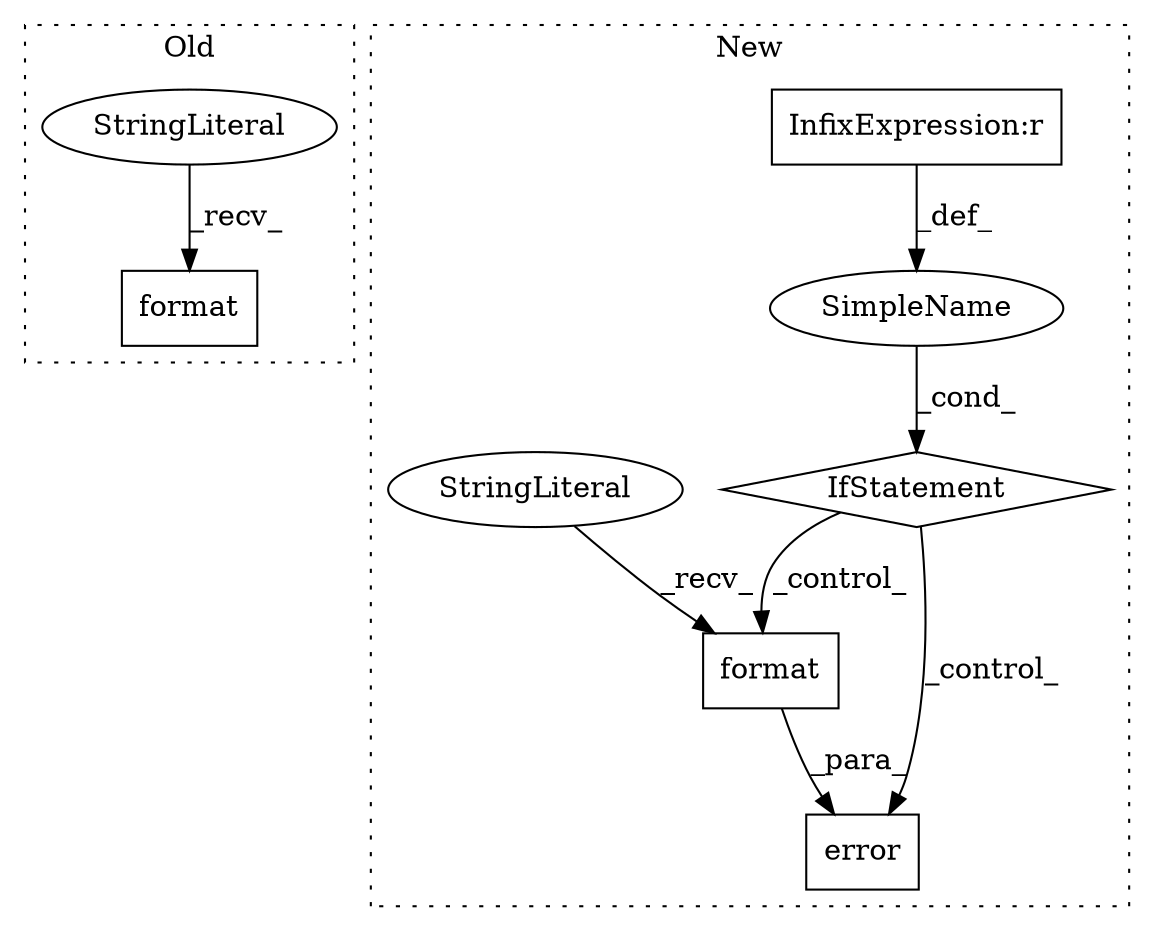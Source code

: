 digraph G {
subgraph cluster0 {
1 [label="format" a="32" s="13019,13068" l="7,1" shape="box"];
3 [label="StringLiteral" a="45" s="12970" l="48" shape="ellipse"];
label = "Old";
style="dotted";
}
subgraph cluster1 {
2 [label="error" a="32" s="14011,14098" l="6,1" shape="box"];
4 [label="IfStatement" a="25" s="13548,13586" l="4,2" shape="diamond"];
5 [label="SimpleName" a="42" s="" l="" shape="ellipse"];
6 [label="InfixExpression:r" a="27" s="13574" l="4" shape="box"];
7 [label="format" a="32" s="14087,14097" l="7,1" shape="box"];
8 [label="StringLiteral" a="45" s="14017" l="69" shape="ellipse"];
label = "New";
style="dotted";
}
3 -> 1 [label="_recv_"];
4 -> 2 [label="_control_"];
4 -> 7 [label="_control_"];
5 -> 4 [label="_cond_"];
6 -> 5 [label="_def_"];
7 -> 2 [label="_para_"];
8 -> 7 [label="_recv_"];
}